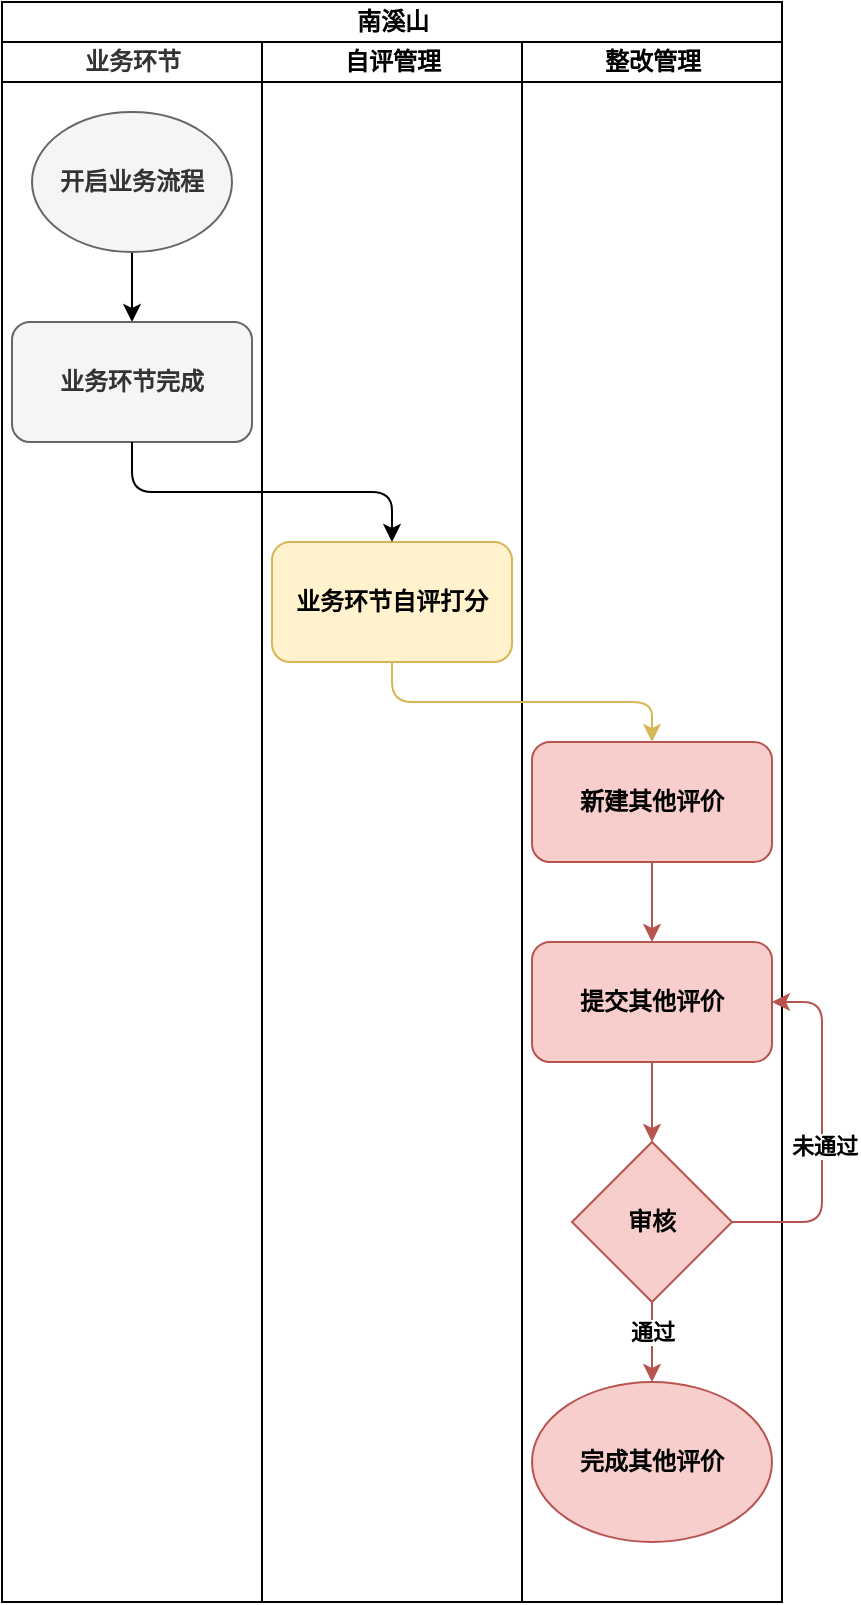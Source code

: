 <mxfile>
    <diagram id="9vtaB6nMUXsQESLEIAnE" name="Page-1">
        <mxGraphModel dx="829" dy="667" grid="1" gridSize="10" guides="1" tooltips="1" connect="1" arrows="1" fold="1" page="1" pageScale="1" pageWidth="100" pageHeight="100" math="0" shadow="0">
            <root>
                <mxCell id="0"/>
                <mxCell id="1" parent="0"/>
                <mxCell id="22" value="南溪山" style="swimlane;childLayout=stackLayout;resizeParent=1;resizeParentMax=0;startSize=20;html=1;" vertex="1" parent="1">
                    <mxGeometry x="4.547e-13" width="390.0" height="800" as="geometry"/>
                </mxCell>
                <mxCell id="23" value="业务环节" style="swimlane;startSize=20;html=1;fillColor=none;fontColor=#333333;strokeColor=#000000;" vertex="1" parent="22">
                    <mxGeometry y="20" width="130.0" height="780" as="geometry"/>
                </mxCell>
                <mxCell id="28" style="edgeStyle=none;html=1;exitX=0.5;exitY=1;exitDx=0;exitDy=0;entryX=0.5;entryY=0;entryDx=0;entryDy=0;" edge="1" parent="23" source="26" target="27">
                    <mxGeometry relative="1" as="geometry"/>
                </mxCell>
                <mxCell id="26" value="开启业务流程" style="ellipse;whiteSpace=wrap;html=1;fillColor=#f5f5f5;strokeColor=#666666;fontColor=#333333;fontFamily=仿宋;fontStyle=1" vertex="1" parent="23">
                    <mxGeometry x="15" y="35" width="100" height="70" as="geometry"/>
                </mxCell>
                <mxCell id="27" value="业务环节完成" style="rounded=1;whiteSpace=wrap;html=1;fillColor=#f5f5f5;strokeColor=#666666;fontColor=#333333;fontFamily=仿宋;fontStyle=1" vertex="1" parent="23">
                    <mxGeometry x="5.0" y="140" width="120" height="60" as="geometry"/>
                </mxCell>
                <mxCell id="24" value="自评管理" style="swimlane;startSize=20;html=1;fillColor=none;strokeColor=#000000;" vertex="1" parent="22">
                    <mxGeometry x="130.0" y="20" width="130" height="780" as="geometry"/>
                </mxCell>
                <mxCell id="29" value="业务环节自评打分" style="rounded=1;whiteSpace=wrap;html=1;fillColor=#fff2cc;strokeColor=#d6b656;fontFamily=仿宋;fontStyle=1" vertex="1" parent="24">
                    <mxGeometry x="5" y="250" width="120" height="60" as="geometry"/>
                </mxCell>
                <mxCell id="25" value="整改管理" style="swimlane;startSize=20;html=1;fillColor=none;strokeColor=#000000;" vertex="1" parent="22">
                    <mxGeometry x="260.0" y="20" width="130" height="780" as="geometry"/>
                </mxCell>
                <mxCell id="35" value="" style="edgeStyle=orthogonalEdgeStyle;html=1;fillColor=#f8cecc;strokeColor=#b85450;" edge="1" parent="25" source="32" target="34">
                    <mxGeometry relative="1" as="geometry"/>
                </mxCell>
                <mxCell id="32" value="新建其他评价" style="rounded=1;whiteSpace=wrap;html=1;fillColor=#f8cecc;strokeColor=#b85450;fontFamily=仿宋;fontStyle=1" vertex="1" parent="25">
                    <mxGeometry x="5" y="350" width="120" height="60" as="geometry"/>
                </mxCell>
                <mxCell id="37" style="edgeStyle=orthogonalEdgeStyle;html=1;exitX=0.5;exitY=1;exitDx=0;exitDy=0;entryX=0.5;entryY=0;entryDx=0;entryDy=0;fillColor=#f8cecc;strokeColor=#b85450;" edge="1" parent="25" source="34" target="36">
                    <mxGeometry relative="1" as="geometry"/>
                </mxCell>
                <mxCell id="34" value="提交其他评价" style="whiteSpace=wrap;html=1;rounded=1;fillColor=#f8cecc;strokeColor=#b85450;fontFamily=仿宋;fontStyle=1" vertex="1" parent="25">
                    <mxGeometry x="5" y="450" width="120" height="60" as="geometry"/>
                </mxCell>
                <mxCell id="38" style="edgeStyle=orthogonalEdgeStyle;html=1;exitX=1;exitY=0.5;exitDx=0;exitDy=0;entryX=1;entryY=0.5;entryDx=0;entryDy=0;fillColor=#f8cecc;strokeColor=#b85450;" edge="1" parent="25" source="36" target="34">
                    <mxGeometry relative="1" as="geometry">
                        <Array as="points">
                            <mxPoint x="150" y="590"/>
                            <mxPoint x="150" y="480"/>
                        </Array>
                    </mxGeometry>
                </mxCell>
                <mxCell id="39" value="未通过" style="edgeLabel;html=1;align=center;verticalAlign=middle;resizable=0;points=[];fontFamily=仿宋;fontStyle=1" vertex="1" connectable="0" parent="38">
                    <mxGeometry x="-0.078" y="-1" relative="1" as="geometry">
                        <mxPoint as="offset"/>
                    </mxGeometry>
                </mxCell>
                <mxCell id="44" style="edgeStyle=orthogonalEdgeStyle;html=1;exitX=0.5;exitY=1;exitDx=0;exitDy=0;entryX=0.5;entryY=0;entryDx=0;entryDy=0;fillColor=#f8cecc;strokeColor=#b85450;" edge="1" parent="25" source="36" target="43">
                    <mxGeometry relative="1" as="geometry"/>
                </mxCell>
                <mxCell id="45" value="通过" style="edgeLabel;html=1;align=center;verticalAlign=middle;resizable=0;points=[];fontFamily=仿宋;fontStyle=1" vertex="1" connectable="0" parent="44">
                    <mxGeometry x="-0.283" relative="1" as="geometry">
                        <mxPoint as="offset"/>
                    </mxGeometry>
                </mxCell>
                <mxCell id="36" value="审核" style="rhombus;whiteSpace=wrap;html=1;fillColor=#f8cecc;strokeColor=#b85450;fontFamily=仿宋;fontStyle=1" vertex="1" parent="25">
                    <mxGeometry x="25" y="550" width="80" height="80" as="geometry"/>
                </mxCell>
                <mxCell id="43" value="完成其他评价" style="ellipse;whiteSpace=wrap;html=1;fillColor=#f8cecc;strokeColor=#b85450;fontFamily=仿宋;fontStyle=1" vertex="1" parent="25">
                    <mxGeometry x="5" y="670" width="120" height="80" as="geometry"/>
                </mxCell>
                <mxCell id="31" style="edgeStyle=orthogonalEdgeStyle;html=1;exitX=0.5;exitY=1;exitDx=0;exitDy=0;entryX=0.5;entryY=0;entryDx=0;entryDy=0;" edge="1" parent="22" source="27" target="29">
                    <mxGeometry relative="1" as="geometry"/>
                </mxCell>
                <mxCell id="33" style="edgeStyle=orthogonalEdgeStyle;html=1;exitX=0.5;exitY=1;exitDx=0;exitDy=0;fillColor=#fff2cc;strokeColor=#d6b656;" edge="1" parent="22" source="29" target="32">
                    <mxGeometry relative="1" as="geometry"/>
                </mxCell>
            </root>
        </mxGraphModel>
    </diagram>
</mxfile>